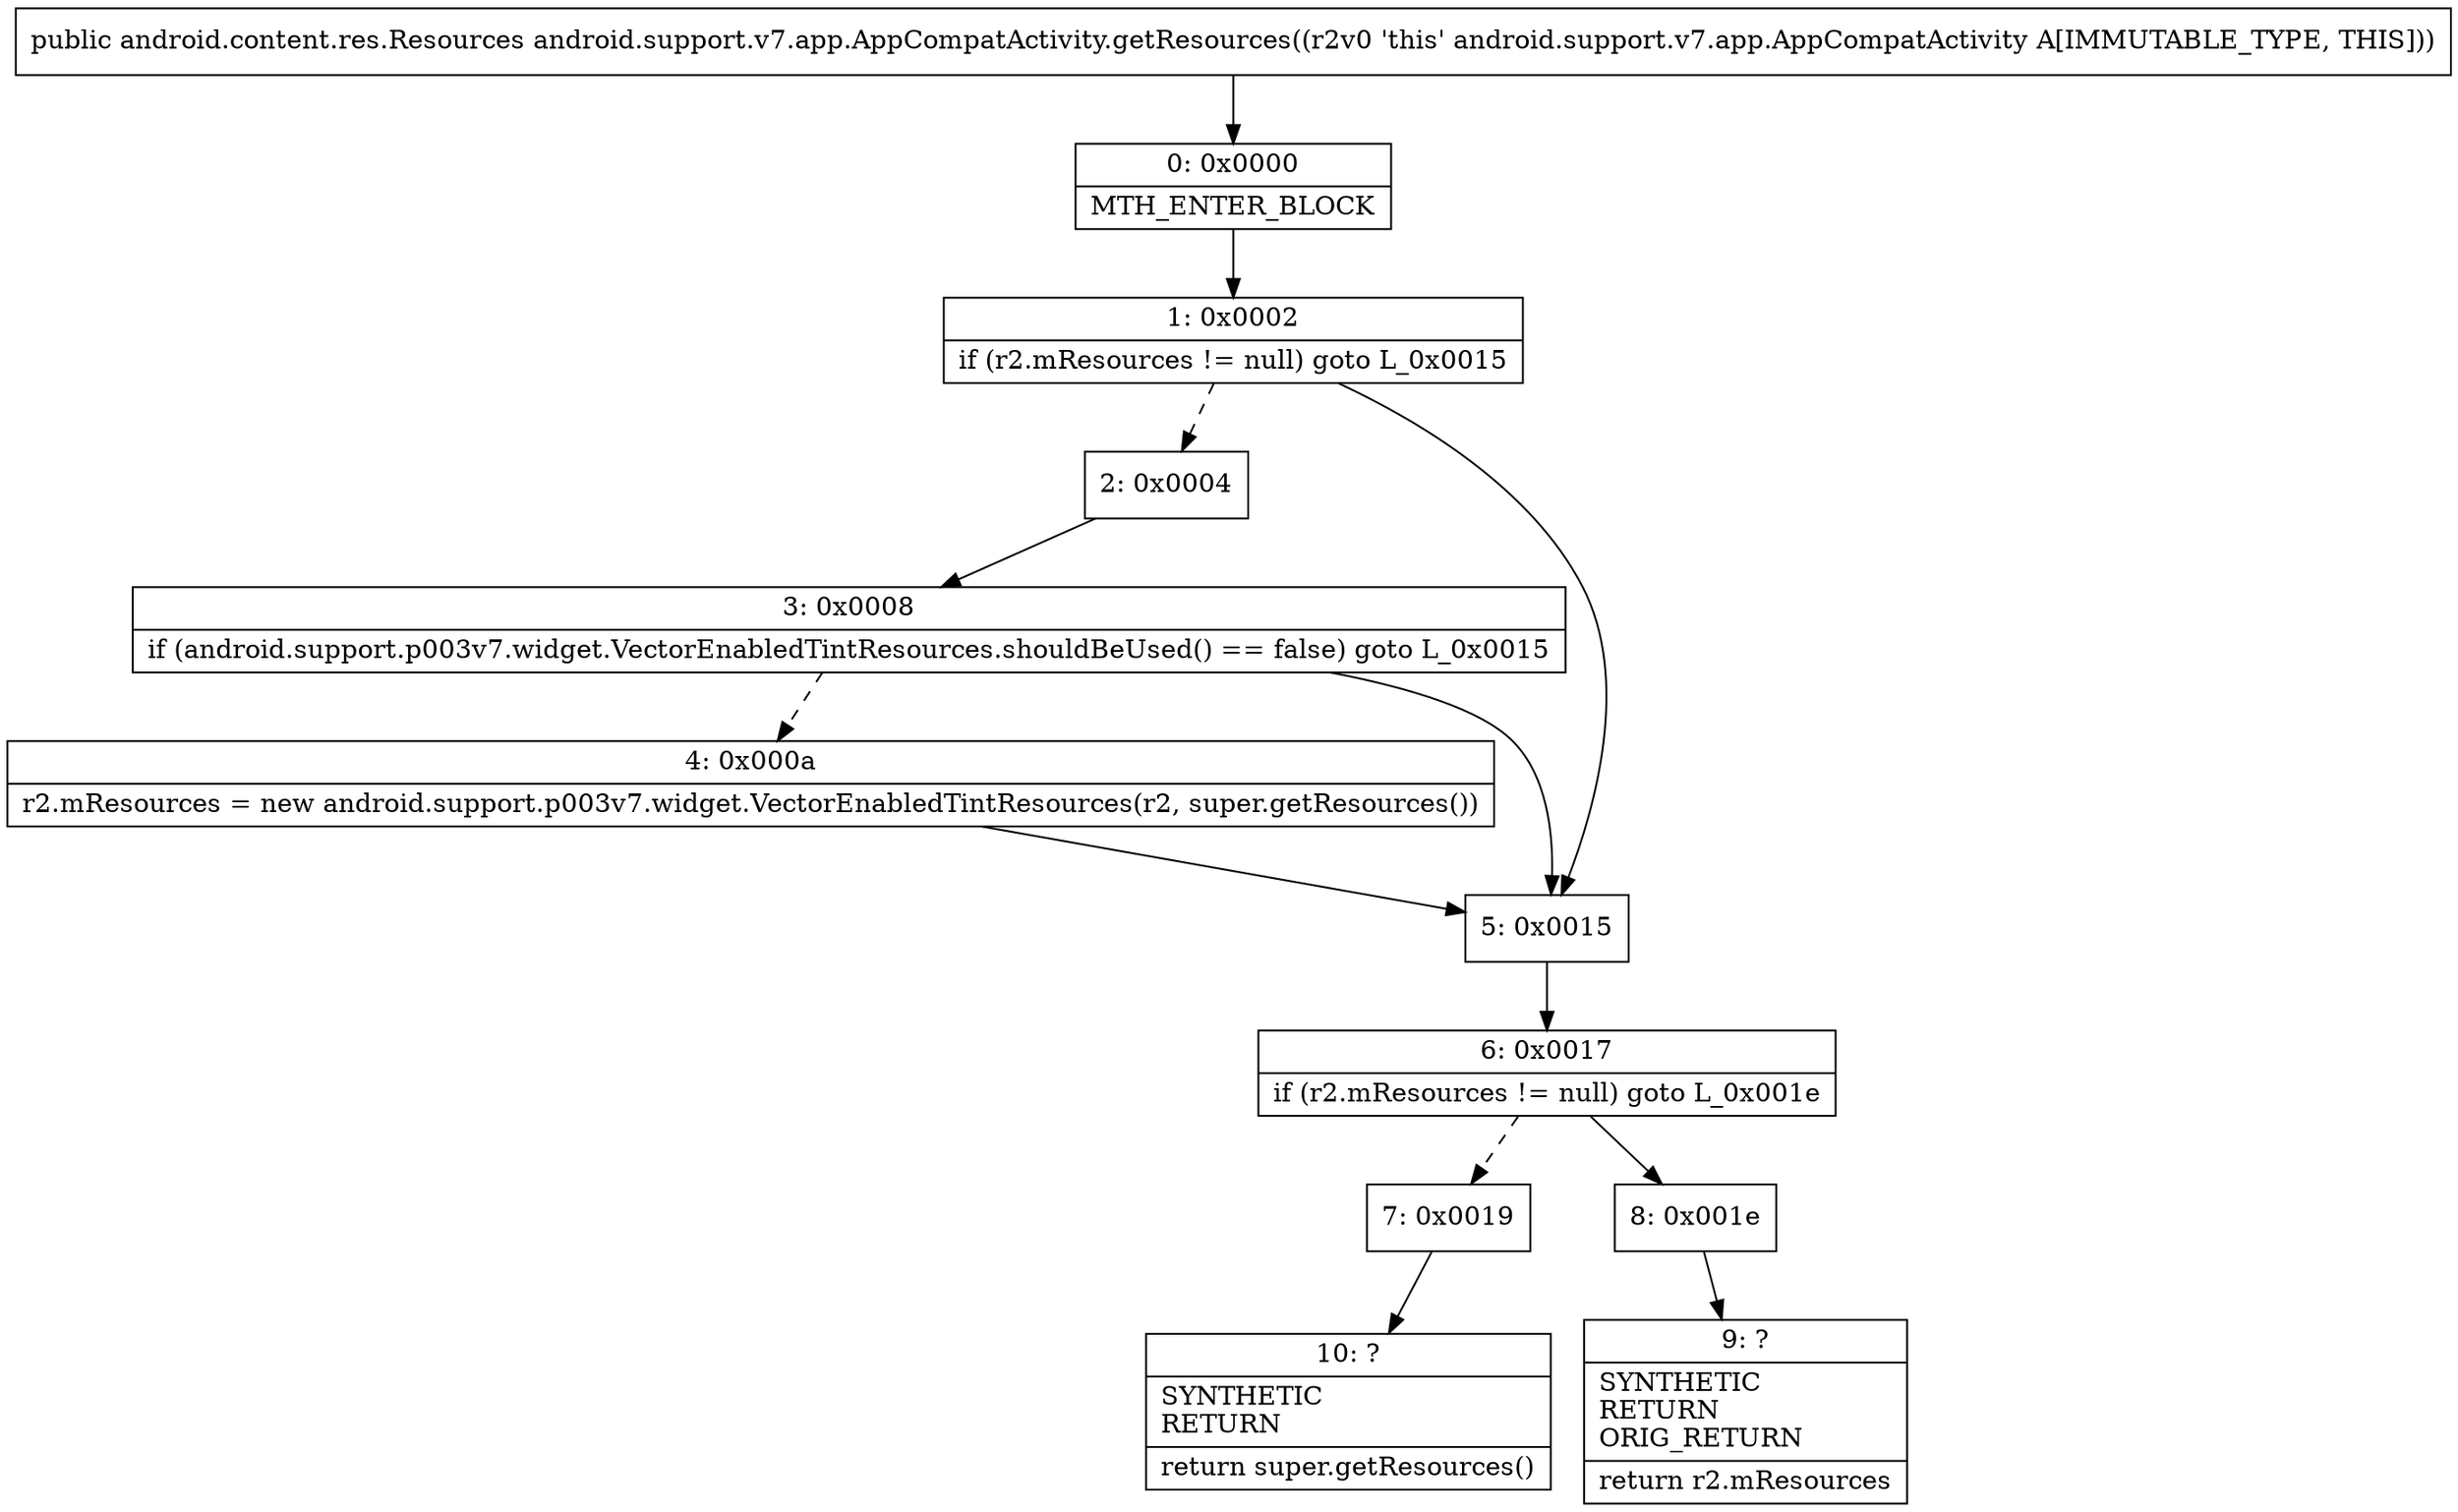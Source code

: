 digraph "CFG forandroid.support.v7.app.AppCompatActivity.getResources()Landroid\/content\/res\/Resources;" {
Node_0 [shape=record,label="{0\:\ 0x0000|MTH_ENTER_BLOCK\l}"];
Node_1 [shape=record,label="{1\:\ 0x0002|if (r2.mResources != null) goto L_0x0015\l}"];
Node_2 [shape=record,label="{2\:\ 0x0004}"];
Node_3 [shape=record,label="{3\:\ 0x0008|if (android.support.p003v7.widget.VectorEnabledTintResources.shouldBeUsed() == false) goto L_0x0015\l}"];
Node_4 [shape=record,label="{4\:\ 0x000a|r2.mResources = new android.support.p003v7.widget.VectorEnabledTintResources(r2, super.getResources())\l}"];
Node_5 [shape=record,label="{5\:\ 0x0015}"];
Node_6 [shape=record,label="{6\:\ 0x0017|if (r2.mResources != null) goto L_0x001e\l}"];
Node_7 [shape=record,label="{7\:\ 0x0019}"];
Node_8 [shape=record,label="{8\:\ 0x001e}"];
Node_9 [shape=record,label="{9\:\ ?|SYNTHETIC\lRETURN\lORIG_RETURN\l|return r2.mResources\l}"];
Node_10 [shape=record,label="{10\:\ ?|SYNTHETIC\lRETURN\l|return super.getResources()\l}"];
MethodNode[shape=record,label="{public android.content.res.Resources android.support.v7.app.AppCompatActivity.getResources((r2v0 'this' android.support.v7.app.AppCompatActivity A[IMMUTABLE_TYPE, THIS])) }"];
MethodNode -> Node_0;
Node_0 -> Node_1;
Node_1 -> Node_2[style=dashed];
Node_1 -> Node_5;
Node_2 -> Node_3;
Node_3 -> Node_4[style=dashed];
Node_3 -> Node_5;
Node_4 -> Node_5;
Node_5 -> Node_6;
Node_6 -> Node_7[style=dashed];
Node_6 -> Node_8;
Node_7 -> Node_10;
Node_8 -> Node_9;
}


